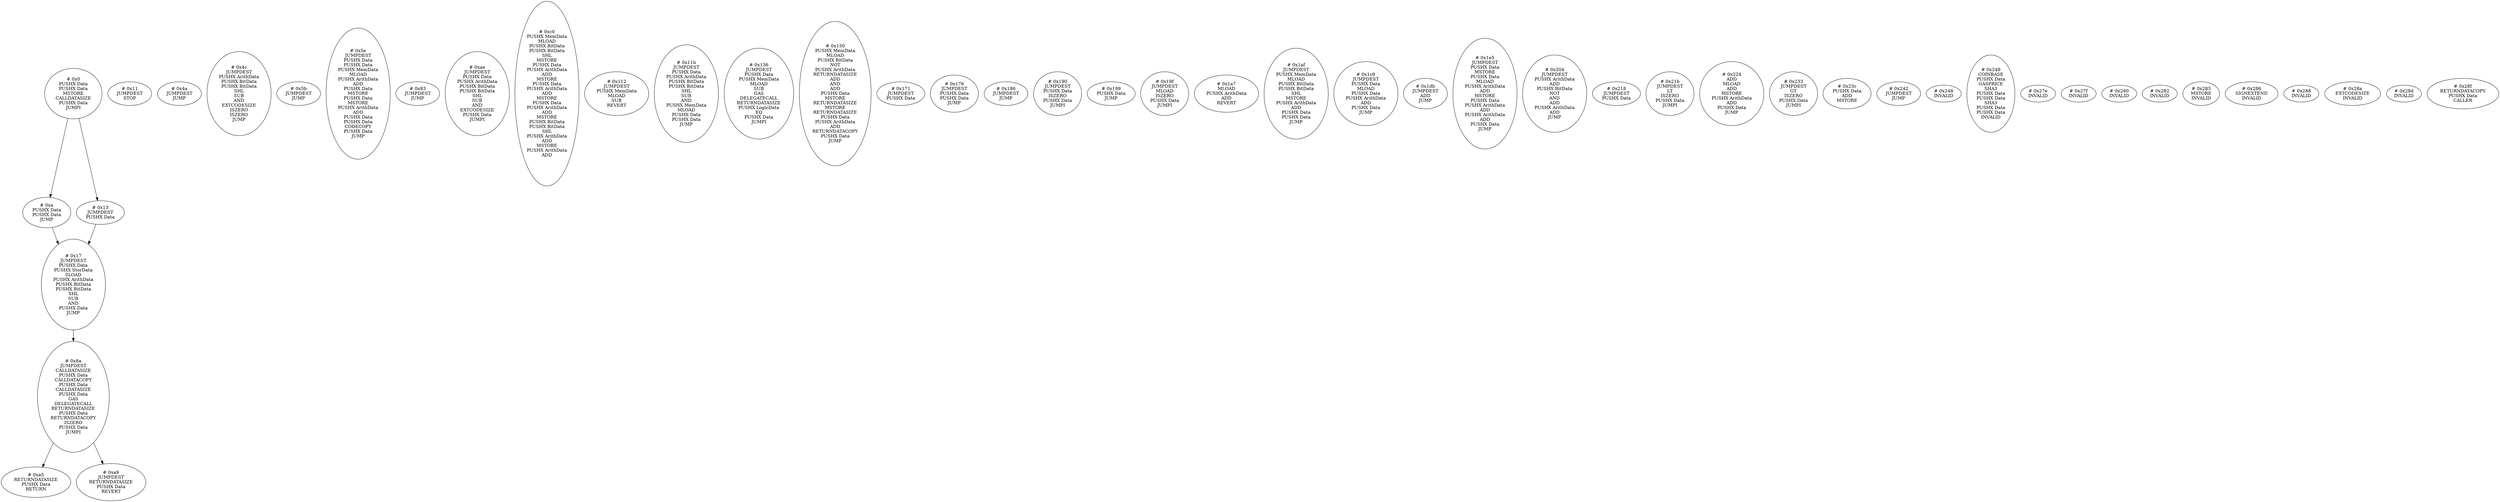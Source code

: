 /* Generated by GvGen v.1.0 (https://www.github.com/stricaud/gvgen) */

digraph G {
compound=true;
   node1 [label="# 0x0
PUSHX Data
PUSHX Data
MSTORE
CALLDATASIZE
PUSHX Data
JUMPI
"];
   node2 [label="# 0xa
PUSHX Data
PUSHX Data
JUMP
"];
   node3 [label="# 0x11
JUMPDEST
STOP
"];
   node4 [label="# 0x13
JUMPDEST
PUSHX Data
"];
   node5 [label="# 0x17
JUMPDEST
PUSHX Data
PUSHX StorData
SLOAD
PUSHX ArithData
PUSHX BitData
PUSHX BitData
SHL
SUB
AND
PUSHX Data
JUMP
"];
   node6 [label="# 0x4a
JUMPDEST
JUMP
"];
   node7 [label="# 0x4c
JUMPDEST
PUSHX ArithData
PUSHX BitData
PUSHX BitData
SHL
SUB
AND
EXTCODESIZE
ISZERO
ISZERO
JUMP
"];
   node8 [label="# 0x5b
JUMPDEST
JUMP
"];
   node9 [label="# 0x5e
JUMPDEST
PUSHX Data
PUSHX Data
PUSHX MemData
MLOAD
PUSHX ArithData
ADD
PUSHX Data
MSTORE
PUSHX Data
MSTORE
PUSHX ArithData
ADD
PUSHX Data
PUSHX Data
CODECOPY
PUSHX Data
JUMP
"];
   node10 [label="# 0x83
JUMPDEST
JUMP
"];
   node11 [label="# 0x8a
JUMPDEST
CALLDATASIZE
PUSHX Data
CALLDATACOPY
PUSHX Data
CALLDATASIZE
PUSHX Data
GAS
DELEGATECALL
RETURNDATASIZE
PUSHX Data
RETURNDATACOPY
ISZERO
PUSHX Data
JUMPI
"];
   node12 [label="# 0xa5
RETURNDATASIZE
PUSHX Data
RETURN
"];
   node13 [label="# 0xa9
JUMPDEST
RETURNDATASIZE
PUSHX Data
REVERT
"];
   node14 [label="# 0xae
JUMPDEST
PUSHX Data
PUSHX ArithData
PUSHX BitData
PUSHX BitData
SHL
SUB
AND
EXTCODESIZE
PUSHX Data
JUMPI
"];
   node15 [label="# 0xc0
PUSHX MemData
MLOAD
PUSHX BitData
PUSHX BitData
SHL
MSTORE
PUSHX Data
PUSHX ArithData
ADD
MSTORE
PUSHX Data
PUSHX ArithData
ADD
MSTORE
PUSHX Data
PUSHX ArithData
ADD
MSTORE
PUSHX BitData
PUSHX BitData
SHL
PUSHX ArithData
ADD
MSTORE
PUSHX ArithData
ADD
"];
   node16 [label="# 0x112
JUMPDEST
PUSHX MemData
MLOAD
SUB
REVERT
"];
   node17 [label="# 0x11b
JUMPDEST
PUSHX Data
PUSHX ArithData
PUSHX BitData
PUSHX BitData
SHL
SUB
AND
PUSHX MemData
MLOAD
PUSHX Data
PUSHX Data
JUMP
"];
   node18 [label="# 0x136
JUMPDEST
PUSHX Data
PUSHX MemData
MLOAD
SUB
GAS
DELEGATECALL
RETURNDATASIZE
PUSHX LogicData
EQ
PUSHX Data
JUMPI
"];
   node19 [label="# 0x150
PUSHX MemData
MLOAD
PUSHX BitData
NOT
PUSHX ArithData
RETURNDATASIZE
ADD
AND
ADD
PUSHX Data
MSTORE
RETURNDATASIZE
MSTORE
RETURNDATASIZE
PUSHX Data
PUSHX ArithData
ADD
RETURNDATACOPY
PUSHX Data
JUMP
"];
   node20 [label="# 0x171
JUMPDEST
PUSHX Data
"];
   node21 [label="# 0x176
JUMPDEST
PUSHX Data
PUSHX Data
JUMP
"];
   node22 [label="# 0x186
JUMPDEST
JUMP
"];
   node23 [label="# 0x190
JUMPDEST
PUSHX Data
ISZERO
PUSHX Data
JUMPI
"];
   node24 [label="# 0x199
PUSHX Data
JUMP
"];
   node25 [label="# 0x19f
JUMPDEST
MLOAD
ISZERO
PUSHX Data
JUMPI
"];
   node26 [label="# 0x1a7
MLOAD
PUSHX ArithData
ADD
REVERT
"];
   node27 [label="# 0x1af
JUMPDEST
PUSHX MemData
MLOAD
PUSHX BitData
PUSHX BitData
SHL
MSTORE
PUSHX ArithData
ADD
PUSHX Data
PUSHX Data
JUMP
"];
   node28 [label="# 0x1c9
JUMPDEST
PUSHX Data
MLOAD
PUSHX Data
PUSHX ArithData
ADD
PUSHX Data
JUMP
"];
   node29 [label="# 0x1db
JUMPDEST
ADD
JUMP
"];
   node30 [label="# 0x1e5
JUMPDEST
PUSHX Data
MSTORE
PUSHX Data
MLOAD
PUSHX ArithData
ADD
MSTORE
PUSHX Data
PUSHX ArithData
ADD
PUSHX ArithData
ADD
PUSHX Data
JUMP
"];
   node31 [label="# 0x204
JUMPDEST
PUSHX ArithData
ADD
PUSHX BitData
NOT
AND
ADD
PUSHX ArithData
ADD
JUMP
"];
   node32 [label="# 0x218
JUMPDEST
PUSHX Data
"];
   node33 [label="# 0x21b
JUMPDEST
LT
ISZERO
PUSHX Data
JUMPI
"];
   node34 [label="# 0x224
ADD
MLOAD
ADD
MSTORE
PUSHX ArithData
ADD
PUSHX Data
JUMP
"];
   node35 [label="# 0x233
JUMPDEST
GT
ISZERO
PUSHX Data
JUMPI
"];
   node36 [label="# 0x23c
PUSHX Data
ADD
MSTORE
"];
   node37 [label="# 0x242
JUMPDEST
JUMP
"];
   node38 [label="# 0x248
INVALID
"];
   node39 [label="# 0x249
COINBASE
PUSHX Data
GASPRICE
SHA3
PUSHX Data
PUSHX Data
SHA3
PUSHX Data
PUSHX Data
INVALID
"];
   node40 [label="# 0x27e
INVALID
"];
   node41 [label="# 0x27f
INVALID
"];
   node42 [label="# 0x280
INVALID
"];
   node43 [label="# 0x282
INVALID
"];
   node44 [label="# 0x283
MSTORE
INVALID
"];
   node45 [label="# 0x286
SIGNEXTEND
INVALID
"];
   node46 [label="# 0x288
INVALID
"];
   node47 [label="# 0x28a
EXTCODESIZE
INVALID
"];
   node48 [label="# 0x28d
INVALID
"];
   node49 [label="# 0x28f
RETURNDATACOPY
PUSHX Data
CALLER
"];
node1->node4;
node1->node2;
node2->node5;
node4->node5;
node5->node11;
node11->node13;
node11->node12;
}

